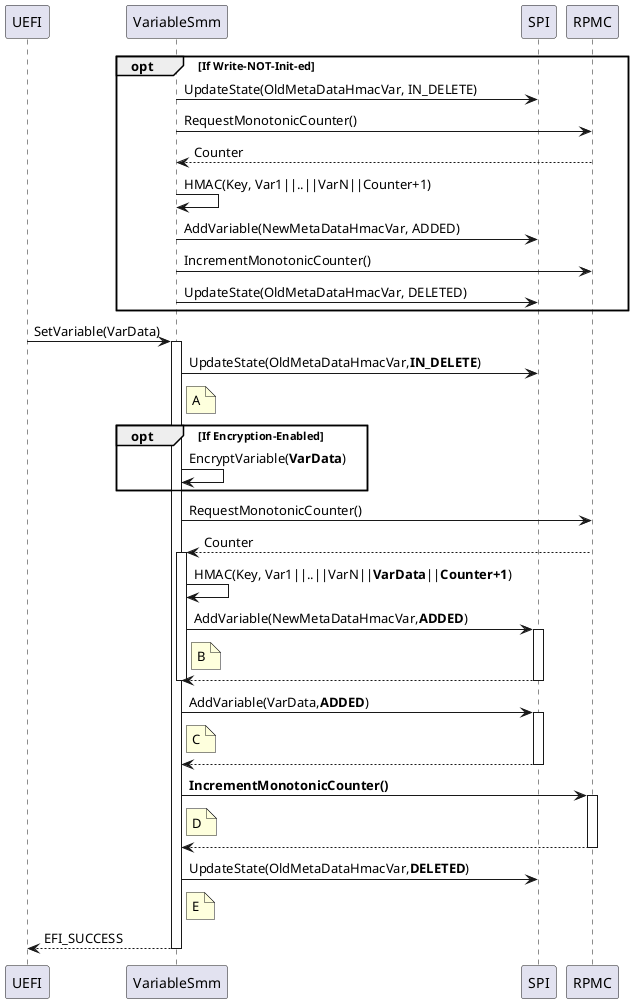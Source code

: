 @startuml SetVariable Flow
participant UEFI
participant VariableSmm
participant SPI
participant RPMC

  opt If Write-NOT-Init-ed
    VariableSmm -> SPI : UpdateState(OldMetaDataHmacVar, IN_DELETE)
    VariableSmm -> RPMC : RequestMonotonicCounter()
    RPMC --> VariableSmm : Counter
    VariableSmm -> VariableSmm : HMAC(Key, Var1||..||VarN||Counter+1)
    VariableSmm -> SPI : AddVariable(NewMetaDataHmacVar, ADDED)
    VariableSmm -> RPMC : IncrementMonotonicCounter()
    VariableSmm -> SPI : UpdateState(OldMetaDataHmacVar, DELETED)
  end

  UEFI -> VariableSmm ++ : SetVariable(VarData)

  VariableSmm -> SPI : UpdateState(OldMetaDataHmacVar,**IN_DELETE**)
  note right of VariableSmm : A

  opt If Encryption-Enabled
    VariableSmm -> VariableSmm : EncryptVariable(**VarData**)
  end

  VariableSmm -> RPMC : RequestMonotonicCounter()
  RPMC --> VariableSmm : Counter

  activate VariableSmm
  VariableSmm -> VariableSmm : HMAC(Key, Var1||..||VarN||**VarData**||**Counter+1**)
  VariableSmm -> SPI ++ : AddVariable(NewMetaDataHmacVar,**ADDED**)
  note right of VariableSmm : B
  return
  deactivate VariableSmm

  VariableSmm -> SPI ++ : AddVariable(VarData,**ADDED**)
  note right of VariableSmm : C
  return

  VariableSmm -> RPMC ++ : **IncrementMonotonicCounter()**
  note right of VariableSmm : D
  return

  VariableSmm -> SPI : UpdateState(OldMetaDataHmacVar,**DELETED**)
  note right of VariableSmm : E

  return EFI_SUCCESS
@enduml
